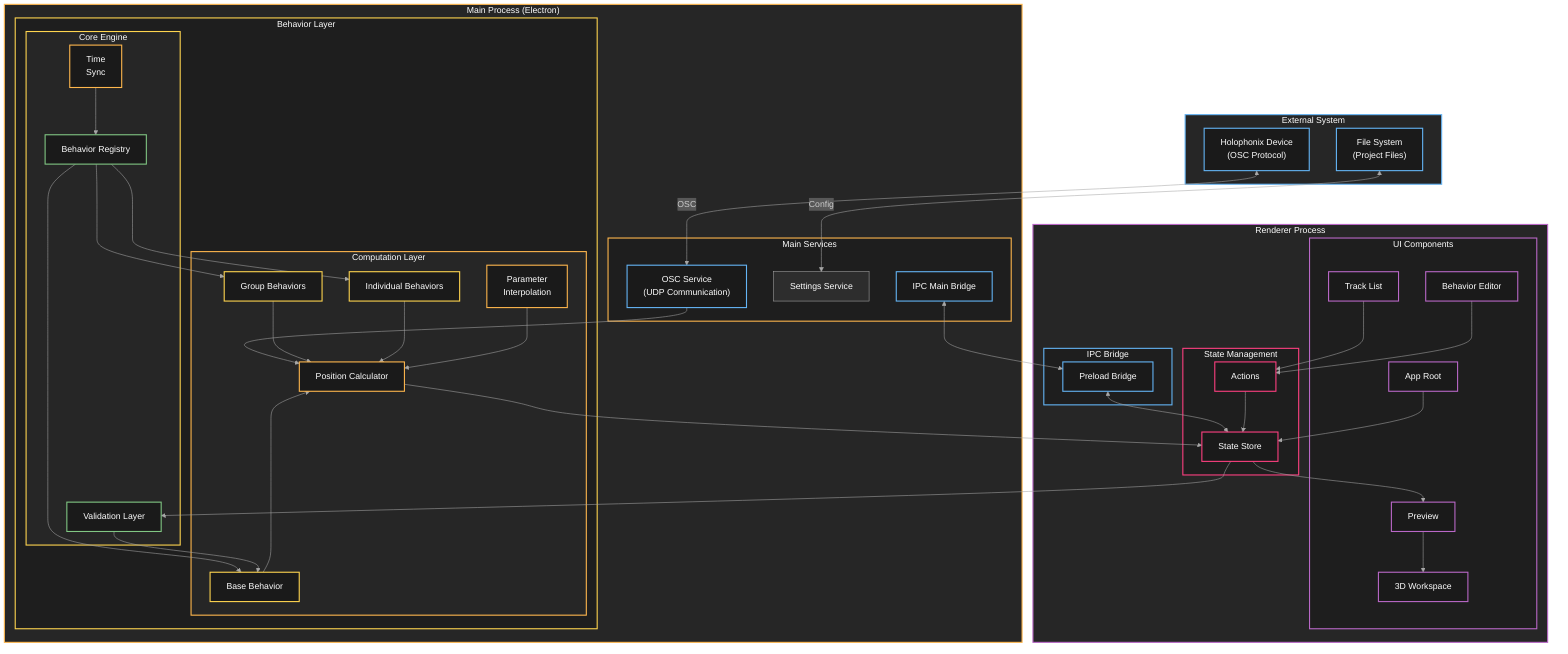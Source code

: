 %%{init: {
  'theme': 'dark',
  'themeVariables': {
    'primaryColor': '#2d2d2d',
    'primaryTextColor': '#fff',
    'primaryBorderColor': '#4a4a4a',
    'lineColor': '#a7a7a7',
    'secondaryColor': '#2d2d2d',
    'tertiaryColor': '#2d2d2d',
    'fontSize': '16px',
    'fontFamily': 'arial'
  }
}}%%
graph TB
    subgraph External["External System"]
        HolophonixDevice["Holophonix Device\n(OSC Protocol)"]
        FileSystem["File System\n(Project Files)"]
    end

    subgraph MainProcess["Main Process (Electron)"]
        direction LR
        subgraph MainServices["Main Services"]
            OSCService["OSC Service\n(UDP Communication)"]
            SettingsService["Settings Service"]
            IPCMain["IPC Main Bridge"]
        end
        
        subgraph BehaviorLayer["Behavior Layer"]
            direction LR
            subgraph CoreEngine["Core Engine"]
                TimeSync["Time\nSync"]
                Registry["Behavior Registry"]
                ValidationLayer["Validation Layer"]
            end
            
            subgraph ComputationLayer["Computation Layer"]
                BaseBehavior["Base Behavior"]
                GroupBehaviors["Group Behaviors"]
                IndividualBehaviors["Individual Behaviors"]
                PositionCalculator["Position Calculator"]
                Interpolator["Parameter\nInterpolation"]
            end
        end
    end

    subgraph Frontend["Renderer Process"]
        direction LR
        subgraph IPCBridge["IPC Bridge"]
            Preload["Preload Bridge"]
        end
        
        subgraph StateManagement["State Management"]
            Store["State Store"]
            Actions["Actions"]
        end

        subgraph UIComponents["UI Components"]
            App["App Root"]
            TrackList["Track List"]
            BehaviorEditor["Behavior Editor"]
            Preview["Preview"]
            Workspace["3D Workspace"]
        end
    end

    %% External Connections
    HolophonixDevice <--> |"OSC"| OSCService
    FileSystem <--> |"Config"| SettingsService

    %% Main Process Flow
    OSCService --> PositionCalculator
    TimeSync --> Registry
    Registry --> BaseBehavior
    Registry --> GroupBehaviors
    Registry --> IndividualBehaviors
    ValidationLayer --> BaseBehavior
    BaseBehavior --> PositionCalculator
    GroupBehaviors --> PositionCalculator
    IndividualBehaviors --> PositionCalculator
    Interpolator --> PositionCalculator

    %% IPC Communication
    IPCMain <--> Preload
    Preload <--> Store

    %% Frontend Flow
    App --> Store
    TrackList & BehaviorEditor --> Actions
    Actions --> Store
    Store --> Preview
    Preview --> Workspace

    %% Cross-Process Flow
    Store --> ValidationLayer
    PositionCalculator --> Store

    %% Node Styling
    classDef default fill:#2d2d2d,stroke:#a7a7a7,stroke-width:1px,color:#fff
    classDef external fill:#1a1a1a,stroke:#64b5f6,stroke-width:2px,color:#fff
    classDef compute fill:#1a1a1a,stroke:#ffb74d,stroke-width:2px,color:#fff
    classDef ui fill:#1a1a1a,stroke:#ba68c8,stroke-width:2px,color:#fff
    classDef state fill:#1a1a1a,stroke:#ff4081,stroke-width:2px,color:#fff
    classDef core fill:#1a1a1a,stroke:#81c784,stroke-width:2px,color:#fff
    classDef comm fill:#1a1a1a,stroke:#64b5f6,stroke-width:2px,color:#fff
    classDef behavior fill:#1a1a1a,stroke:#ffd54f,stroke-width:2px,color:#fff

    class HolophonixDevice,FileSystem external
    class PositionCalculator,TimeSync,Interpolator compute
    class App,TrackList,BehaviorEditor,Preview,Workspace ui
    class Store,Actions state
    class Registry,ValidationLayer core
    class OSCService,IPCMain,Preload comm
    class BaseBehavior,GroupBehaviors,IndividualBehaviors behavior

    %% Subgraph styling
    style External fill:#262626,stroke:#64b5f6,stroke-width:2px,color:#fff
    style MainProcess fill:#262626,stroke:#ffb74d,stroke-width:2px,color:#fff
    style MainServices fill:#1e1e1e,stroke:#ffb74d,stroke-width:2px,color:#fff
    style BehaviorLayer fill:#1e1e1e,stroke:#ffd54f,stroke-width:2px,color:#fff
    style CoreEngine fill:#262626,stroke:#ffd54f,stroke-width:2px,color:#fff
    style ComputationLayer fill:#262626,stroke:#ffb74d,stroke-width:2px,color:#fff
    style Frontend fill:#262626,stroke:#ba68c8,stroke-width:2px,color:#fff
    style IPCBridge fill:#1e1e1e,stroke:#64b5f6,stroke-width:2px,color:#fff
    style StateManagement fill:#1e1e1e,stroke:#ff4081,stroke-width:2px,color:#fff
    style UIComponents fill:#1e1e1e,stroke:#ba68c8,stroke-width:2px,color:#fff